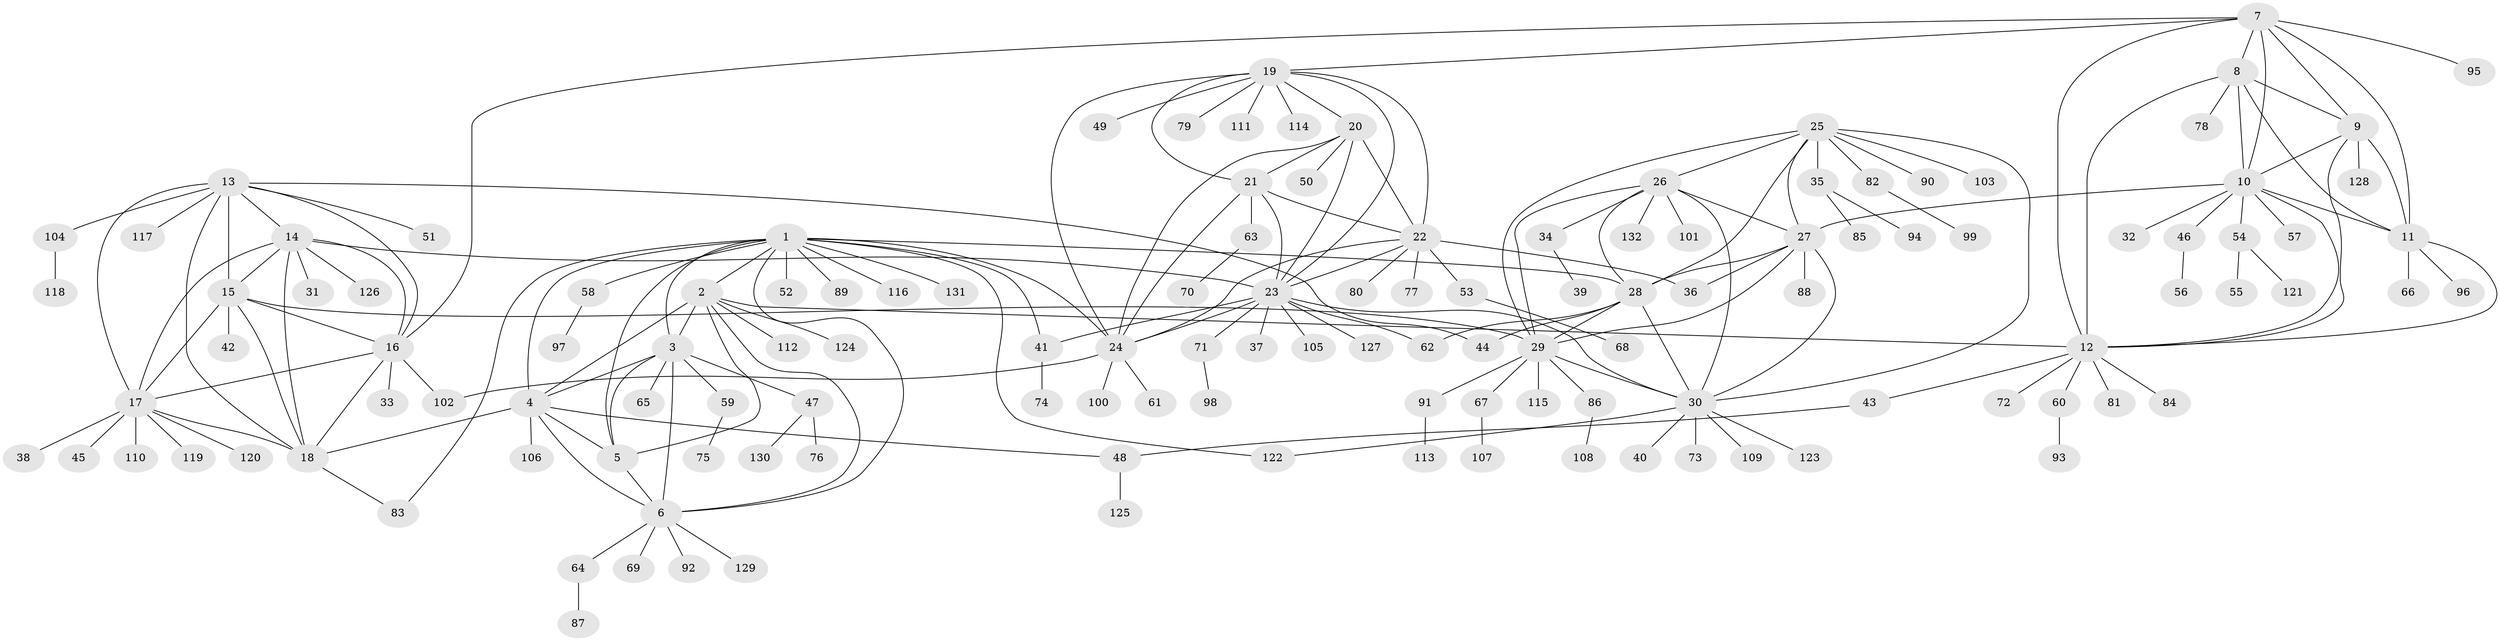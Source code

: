 // coarse degree distribution, {8: 0.015151515151515152, 5: 0.015151515151515152, 3: 0.030303030303030304, 6: 0.015151515151515152, 7: 0.015151515151515152, 1: 0.803030303030303, 11: 0.030303030303030304, 14: 0.015151515151515152, 2: 0.030303030303030304, 10: 0.015151515151515152, 15: 0.015151515151515152}
// Generated by graph-tools (version 1.1) at 2025/58/03/04/25 21:58:02]
// undirected, 132 vertices, 195 edges
graph export_dot {
graph [start="1"]
  node [color=gray90,style=filled];
  1;
  2;
  3;
  4;
  5;
  6;
  7;
  8;
  9;
  10;
  11;
  12;
  13;
  14;
  15;
  16;
  17;
  18;
  19;
  20;
  21;
  22;
  23;
  24;
  25;
  26;
  27;
  28;
  29;
  30;
  31;
  32;
  33;
  34;
  35;
  36;
  37;
  38;
  39;
  40;
  41;
  42;
  43;
  44;
  45;
  46;
  47;
  48;
  49;
  50;
  51;
  52;
  53;
  54;
  55;
  56;
  57;
  58;
  59;
  60;
  61;
  62;
  63;
  64;
  65;
  66;
  67;
  68;
  69;
  70;
  71;
  72;
  73;
  74;
  75;
  76;
  77;
  78;
  79;
  80;
  81;
  82;
  83;
  84;
  85;
  86;
  87;
  88;
  89;
  90;
  91;
  92;
  93;
  94;
  95;
  96;
  97;
  98;
  99;
  100;
  101;
  102;
  103;
  104;
  105;
  106;
  107;
  108;
  109;
  110;
  111;
  112;
  113;
  114;
  115;
  116;
  117;
  118;
  119;
  120;
  121;
  122;
  123;
  124;
  125;
  126;
  127;
  128;
  129;
  130;
  131;
  132;
  1 -- 2;
  1 -- 3;
  1 -- 4;
  1 -- 5;
  1 -- 6;
  1 -- 24;
  1 -- 28;
  1 -- 41;
  1 -- 52;
  1 -- 58;
  1 -- 83;
  1 -- 89;
  1 -- 116;
  1 -- 122;
  1 -- 131;
  2 -- 3;
  2 -- 4;
  2 -- 5;
  2 -- 6;
  2 -- 12;
  2 -- 112;
  2 -- 124;
  3 -- 4;
  3 -- 5;
  3 -- 6;
  3 -- 47;
  3 -- 59;
  3 -- 65;
  4 -- 5;
  4 -- 6;
  4 -- 18;
  4 -- 48;
  4 -- 106;
  5 -- 6;
  6 -- 64;
  6 -- 69;
  6 -- 92;
  6 -- 129;
  7 -- 8;
  7 -- 9;
  7 -- 10;
  7 -- 11;
  7 -- 12;
  7 -- 16;
  7 -- 19;
  7 -- 95;
  8 -- 9;
  8 -- 10;
  8 -- 11;
  8 -- 12;
  8 -- 78;
  9 -- 10;
  9 -- 11;
  9 -- 12;
  9 -- 128;
  10 -- 11;
  10 -- 12;
  10 -- 27;
  10 -- 32;
  10 -- 46;
  10 -- 54;
  10 -- 57;
  11 -- 12;
  11 -- 66;
  11 -- 96;
  12 -- 43;
  12 -- 60;
  12 -- 72;
  12 -- 81;
  12 -- 84;
  13 -- 14;
  13 -- 15;
  13 -- 16;
  13 -- 17;
  13 -- 18;
  13 -- 44;
  13 -- 51;
  13 -- 104;
  13 -- 117;
  14 -- 15;
  14 -- 16;
  14 -- 17;
  14 -- 18;
  14 -- 23;
  14 -- 31;
  14 -- 126;
  15 -- 16;
  15 -- 17;
  15 -- 18;
  15 -- 29;
  15 -- 42;
  16 -- 17;
  16 -- 18;
  16 -- 33;
  16 -- 102;
  17 -- 18;
  17 -- 38;
  17 -- 45;
  17 -- 110;
  17 -- 119;
  17 -- 120;
  18 -- 83;
  19 -- 20;
  19 -- 21;
  19 -- 22;
  19 -- 23;
  19 -- 24;
  19 -- 49;
  19 -- 79;
  19 -- 111;
  19 -- 114;
  20 -- 21;
  20 -- 22;
  20 -- 23;
  20 -- 24;
  20 -- 50;
  21 -- 22;
  21 -- 23;
  21 -- 24;
  21 -- 63;
  22 -- 23;
  22 -- 24;
  22 -- 36;
  22 -- 53;
  22 -- 77;
  22 -- 80;
  23 -- 24;
  23 -- 30;
  23 -- 37;
  23 -- 41;
  23 -- 62;
  23 -- 71;
  23 -- 105;
  23 -- 127;
  24 -- 61;
  24 -- 100;
  24 -- 102;
  25 -- 26;
  25 -- 27;
  25 -- 28;
  25 -- 29;
  25 -- 30;
  25 -- 35;
  25 -- 82;
  25 -- 90;
  25 -- 103;
  26 -- 27;
  26 -- 28;
  26 -- 29;
  26 -- 30;
  26 -- 34;
  26 -- 101;
  26 -- 132;
  27 -- 28;
  27 -- 29;
  27 -- 30;
  27 -- 36;
  27 -- 88;
  28 -- 29;
  28 -- 30;
  28 -- 44;
  28 -- 62;
  29 -- 30;
  29 -- 67;
  29 -- 86;
  29 -- 91;
  29 -- 115;
  30 -- 40;
  30 -- 73;
  30 -- 109;
  30 -- 122;
  30 -- 123;
  34 -- 39;
  35 -- 85;
  35 -- 94;
  41 -- 74;
  43 -- 48;
  46 -- 56;
  47 -- 76;
  47 -- 130;
  48 -- 125;
  53 -- 68;
  54 -- 55;
  54 -- 121;
  58 -- 97;
  59 -- 75;
  60 -- 93;
  63 -- 70;
  64 -- 87;
  67 -- 107;
  71 -- 98;
  82 -- 99;
  86 -- 108;
  91 -- 113;
  104 -- 118;
}

